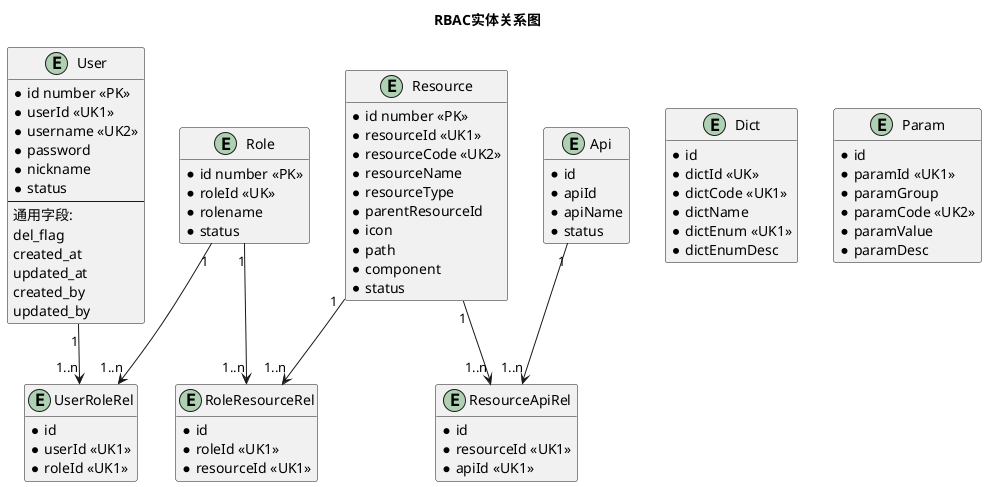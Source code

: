@startuml rbac

title RBAC实体关系图

hide methods
skinparam defaultFontName '宋体'

' left to right direction

entity User {
* id number <<PK>>
* userId <<UK1>>
* username <<UK2>>
* password
* nickname
* status
--
通用字段:
 del_flag
 created_at
 updated_at
 created_by
 updated_by
}

entity UserRoleRel {
* id
* userId <<UK1>>
* roleId <<UK1>>
}

entity Role {
* id number <<PK>>
* roleId <<UK>>
* rolename
* status
}

entity RoleResourceRel {
* id
* roleId <<UK1>>
* resourceId <<UK1>>
}

entity Resource {
* id number <<PK>>
* resourceId <<UK1>>
* resourceCode <<UK2>>
* resourceName
* resourceType
* parentResourceId
* icon
* path
* component
* status
}

entity ResourceApiRel {
* id
* resourceId <<UK1>>
* apiId <<UK1>>
}

entity Api {
* id
* apiId
* apiName
* status
}

User "1" --> "1..n" UserRoleRel
Role "1" --> "1..n" UserRoleRel
Role "1" --> "1..n" RoleResourceRel
Resource "1" --> "1..n" RoleResourceRel
Resource "1" --> "1..n" ResourceApiRel
Api "1" --> "1..n" ResourceApiRel

entity Dict {
* id
* dictId <<UK>>
* dictCode <<UK1>>
* dictName
* dictEnum <<UK1>>
* dictEnumDesc
}

entity Param {
* id
* paramId <<UK1>>
* paramGroup
* paramCode <<UK2>>
* paramValue
* paramDesc
}
@enduml